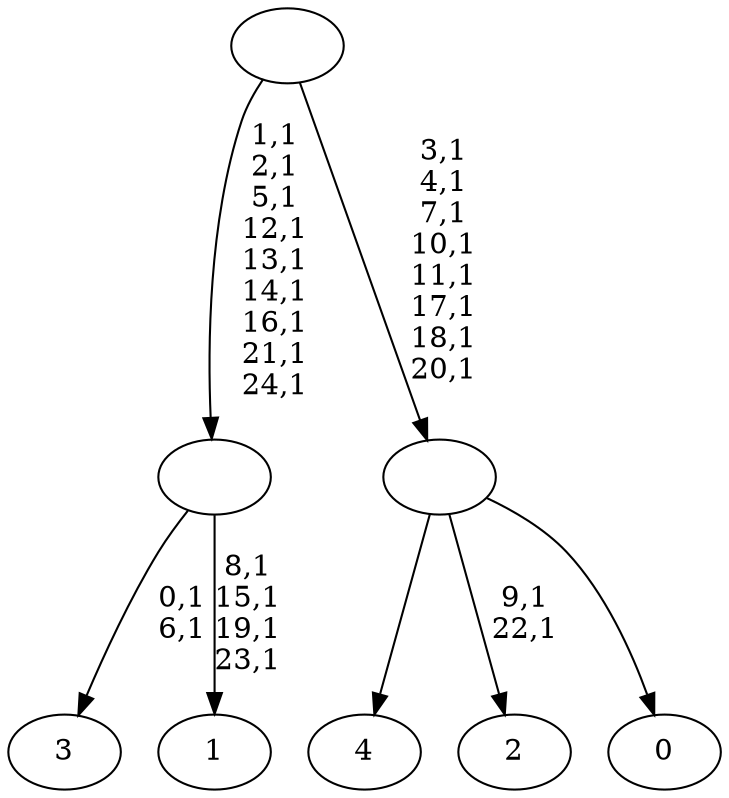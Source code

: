 digraph T {
	30 [label="4"]
	29 [label="3"]
	26 [label="2"]
	23 [label="1"]
	18 [label=""]
	9 [label="0"]
	8 [label=""]
	0 [label=""]
	18 -> 23 [label="8,1\n15,1\n19,1\n23,1"]
	18 -> 29 [label="0,1\n6,1"]
	8 -> 26 [label="9,1\n22,1"]
	8 -> 30 [label=""]
	8 -> 9 [label=""]
	0 -> 8 [label="3,1\n4,1\n7,1\n10,1\n11,1\n17,1\n18,1\n20,1"]
	0 -> 18 [label="1,1\n2,1\n5,1\n12,1\n13,1\n14,1\n16,1\n21,1\n24,1"]
}
